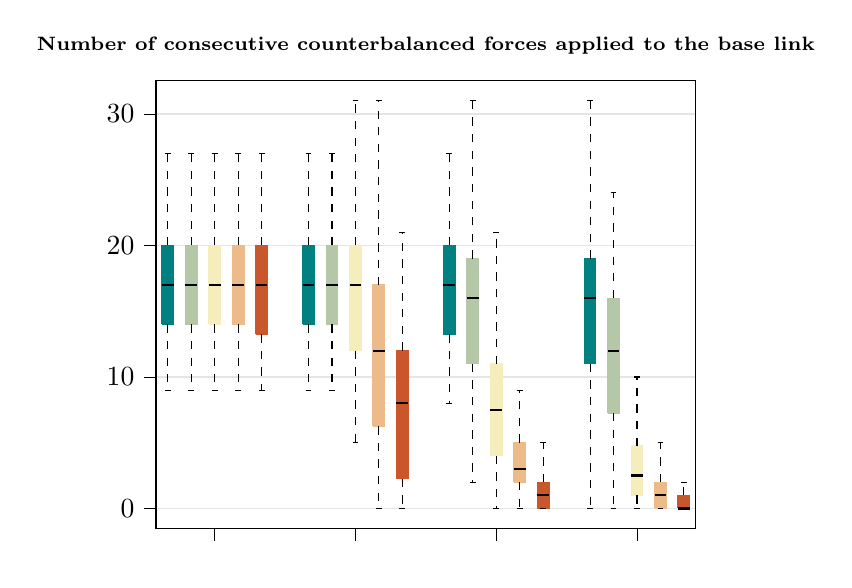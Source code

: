 % This file was created by tikzplotlib v0.9.8.
\begin{tikzpicture}

\definecolor{color0}{rgb}{0,0.502,0.502}
\definecolor{color1}{rgb}{0.706,0.784,0.659}
\definecolor{color2}{rgb}{0.965,0.929,0.741}
\definecolor{color3}{rgb}{0.929,0.733,0.541}
\definecolor{color4}{rgb}{0.792,0.337,0.173}

\begin{axis}[
tick align=outside,
tick pos=left,
title={\textbf{\scriptsize Number of consecutive counterbalanced forces applied to the base link}},
x grid style={white!69.02!black},
xmin=0.5, xmax=23.5,
xtick style={color=black},
xtick={3,9,15,21},
xticklabels={},
y grid style={white!90!black},
ymajorgrids,
ymin=-1.55, ymax=32.55,
ytick style={color=black}
]
\addplot [color0, fill=color0]
table {%
0.75 14
1.25 14
1.25 20
0.75 20
0.75 14
};
\addplot [black, dashed]
table {%
1 14
1 9
};
\addplot [black, dashed]
table {%
1 20
1 27
};
\addplot [black]
table {%
0.875 9
1.125 9
};
\addplot [black]
table {%
0.875 27
1.125 27
};
\addplot [color1, fill=color1]
table {%
1.75 14
2.25 14
2.25 20
1.75 20
1.75 14
};
\addplot [black, dashed]
table {%
2 14
2 9
};
\addplot [black, dashed]
table {%
2 20
2 27
};
\addplot [black]
table {%
1.875 9
2.125 9
};
\addplot [black]
table {%
1.875 27
2.125 27
};
\addplot [color2, fill=color2]
table {%
2.75 14
3.25 14
3.25 20
2.75 20
2.75 14
};
\addplot [black, dashed]
table {%
3 14
3 9
};
\addplot [black, dashed]
table {%
3 20
3 27
};
\addplot [black]
table {%
2.875 9
3.125 9
};
\addplot [black]
table {%
2.875 27
3.125 27
};
\addplot [color3, fill=color3]
table {%
3.75 14
4.25 14
4.25 20
3.75 20
3.75 14
};
\addplot [black, dashed]
table {%
4 14
4 9
};
\addplot [black, dashed]
table {%
4 20
4 27
};
\addplot [black]
table {%
3.875 9
4.125 9
};
\addplot [black]
table {%
3.875 27
4.125 27
};
\addplot [color4, fill=color4]
table {%
4.75 13.25
5.25 13.25
5.25 20
4.75 20
4.75 13.25
};
\addplot [black, dashed]
table {%
5 13.25
5 9
};
\addplot [black, dashed]
table {%
5 20
5 27
};
\addplot [black]
table {%
4.875 9
5.125 9
};
\addplot [black]
table {%
4.875 27
5.125 27
};
\addplot [color0, fill=color0]
table {%
6.75 14
7.25 14
7.25 20
6.75 20
6.75 14
};
\addplot [black, dashed]
table {%
7 14
7 9
};
\addplot [black, dashed]
table {%
7 20
7 27
};
\addplot [black]
table {%
6.875 9
7.125 9
};
\addplot [black]
table {%
6.875 27
7.125 27
};
\addplot [color1, fill=color1]
table {%
7.75 14
8.25 14
8.25 20
7.75 20
7.75 14
};
\addplot [black, dashed]
table {%
8 14
8 9
};
\addplot [black, dashed]
table {%
8 20
8 27
};
\addplot [black]
table {%
7.875 9
8.125 9
};
\addplot [black]
table {%
7.875 27
8.125 27
};
\addplot [color2, fill=color2]
table {%
8.75 12
9.25 12
9.25 20
8.75 20
8.75 12
};
\addplot [black, dashed]
table {%
9 12
9 5
};
\addplot [black, dashed]
table {%
9 20
9 31
};
\addplot [black]
table {%
8.875 5
9.125 5
};
\addplot [black]
table {%
8.875 31
9.125 31
};
\addplot [color3, fill=color3]
table {%
9.75 6.25
10.25 6.25
10.25 17
9.75 17
9.75 6.25
};
\addplot [black, dashed]
table {%
10 6.25
10 0
};
\addplot [black, dashed]
table {%
10 17
10 31
};
\addplot [black]
table {%
9.875 0
10.125 0
};
\addplot [black]
table {%
9.875 31
10.125 31
};
\addplot [color4, fill=color4]
table {%
10.75 2.25
11.25 2.25
11.25 12
10.75 12
10.75 2.25
};
\addplot [black, dashed]
table {%
11 2.25
11 0
};
\addplot [black, dashed]
table {%
11 12
11 21
};
\addplot [black]
table {%
10.875 0
11.125 0
};
\addplot [black]
table {%
10.875 21
11.125 21
};
\addplot [color0, fill=color0]
table {%
12.75 13.25
13.25 13.25
13.25 20
12.75 20
12.75 13.25
};
\addplot [black, dashed]
table {%
13 13.25
13 8
};
\addplot [black, dashed]
table {%
13 20
13 27
};
\addplot [black]
table {%
12.875 8
13.125 8
};
\addplot [black]
table {%
12.875 27
13.125 27
};
\addplot [color1, fill=color1]
table {%
13.75 11
14.25 11
14.25 19
13.75 19
13.75 11
};
\addplot [black, dashed]
table {%
14 11
14 2
};
\addplot [black, dashed]
table {%
14 19
14 31
};
\addplot [black]
table {%
13.875 2
14.125 2
};
\addplot [black]
table {%
13.875 31
14.125 31
};
\addplot [color2, fill=color2]
table {%
14.75 4
15.25 4
15.25 11
14.75 11
14.75 4
};
\addplot [black, dashed]
table {%
15 4
15 0
};
\addplot [black, dashed]
table {%
15 11
15 21
};
\addplot [black]
table {%
14.875 0
15.125 0
};
\addplot [black]
table {%
14.875 21
15.125 21
};
\addplot [color3, fill=color3]
table {%
15.75 2
16.25 2
16.25 5
15.75 5
15.75 2
};
\addplot [black, dashed]
table {%
16 2
16 0
};
\addplot [black, dashed]
table {%
16 5
16 9
};
\addplot [black]
table {%
15.875 0
16.125 0
};
\addplot [black]
table {%
15.875 9
16.125 9
};
\addplot [color4, fill=color4]
table {%
16.75 0
17.25 0
17.25 2
16.75 2
16.75 0
};
\addplot [black, dashed]
table {%
17 0
17 0
};
\addplot [black, dashed]
table {%
17 2
17 5
};
\addplot [black]
table {%
16.875 0
17.125 0
};
\addplot [black]
table {%
16.875 5
17.125 5
};
\addplot [color0, fill=color0]
table {%
18.75 11
19.25 11
19.25 19
18.75 19
18.75 11
};
\addplot [black, dashed]
table {%
19 11
19 0
};
\addplot [black, dashed]
table {%
19 19
19 31
};
\addplot [black]
table {%
18.875 0
19.125 0
};
\addplot [black]
table {%
18.875 31
19.125 31
};
\addplot [color1, fill=color1]
table {%
19.75 7.25
20.25 7.25
20.25 16
19.75 16
19.75 7.25
};
\addplot [black, dashed]
table {%
20 7.25
20 0
};
\addplot [black, dashed]
table {%
20 16
20 24
};
\addplot [black]
table {%
19.875 0
20.125 0
};
\addplot [black]
table {%
19.875 24
20.125 24
};
\addplot [color2, fill=color2]
table {%
20.75 1
21.25 1
21.25 4.75
20.75 4.75
20.75 1
};
\addplot [black, dashed]
table {%
21 1
21 0
};
\addplot [black, dashed]
table {%
21 4.75
21 10
};
\addplot [black]
table {%
20.875 0
21.125 0
};
\addplot [black]
table {%
20.875 10
21.125 10
};
\addplot [color3, fill=color3]
table {%
21.75 0
22.25 0
22.25 2
21.75 2
21.75 0
};
\addplot [black, dashed]
table {%
22 0
22 0
};
\addplot [black, dashed]
table {%
22 2
22 5
};
\addplot [black]
table {%
21.875 0
22.125 0
};
\addplot [black]
table {%
21.875 5
22.125 5
};
\addplot [color4, fill=color4]
table {%
22.75 0
23.25 0
23.25 1
22.75 1
22.75 0
};
\addplot [black, dashed]
table {%
23 0
23 0
};
\addplot [black, dashed]
table {%
23 1
23 2
};
\addplot [black]
table {%
22.875 0
23.125 0
};
\addplot [black]
table {%
22.875 2
23.125 2
};
\addplot [thick, black]
table {%
0.75 17
1.25 17
};
\addplot [thick, black]
table {%
1.75 17
2.25 17
};
\addplot [thick, black]
table {%
2.75 17
3.25 17
};
\addplot [thick, black]
table {%
3.75 17
4.25 17
};
\addplot [thick, black]
table {%
4.75 17
5.25 17
};
\addplot [thick, black]
table {%
6.75 17
7.25 17
};
\addplot [thick, black]
table {%
7.75 17
8.25 17
};
\addplot [thick, black]
table {%
8.75 17
9.25 17
};
\addplot [thick, black]
table {%
9.75 12
10.25 12
};
\addplot [thick, black]
table {%
10.75 8
11.25 8
};
\addplot [thick, black]
table {%
12.75 17
13.25 17
};
\addplot [thick, black]
table {%
13.75 16
14.25 16
};
\addplot [thick, black]
table {%
14.75 7.5
15.25 7.5
};
\addplot [thick, black]
table {%
15.75 3
16.25 3
};
\addplot [thick, black]
table {%
16.75 1
17.25 1
};
\addplot [thick, black]
table {%
18.75 16
19.25 16
};
\addplot [thick, black]
table {%
19.75 12
20.25 12
};
\addplot [thick, black]
table {%
20.75 2.5
21.25 2.5
};
\addplot [thick, black]
table {%
21.75 1
22.25 1
}; 
\addplot [thick, black]
table {%
22.75 0
23.25 0
};
\end{axis}

\end{tikzpicture}
